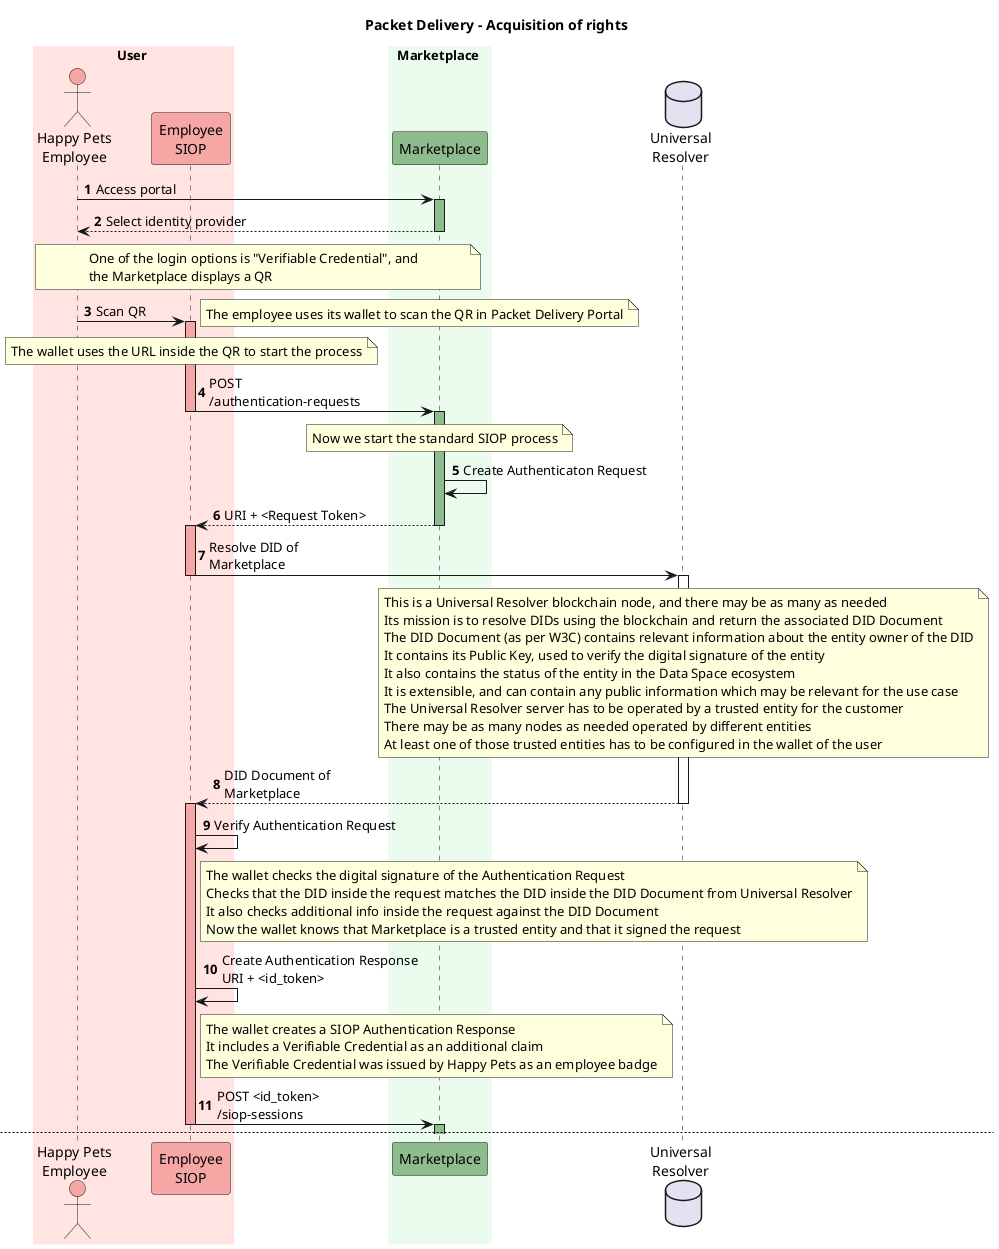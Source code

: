 @startuml vc_acquisition_rights

title Packet Delivery - Acquisition of rights

autonumber 1
skinparam SequenceBoxBorderColor transparent


box User #MistyRose
    actor "Happy Pets\nEmployee" as user #f7a6a6
    participant "Employee\nSIOP" as siop #f7a6a6
endbox


box Marketplace #ebfcef
    participant "Marketplace" as market #DarkSeaGreen
endbox


database "Universal\nResolver" as DIDR


user -> market ++ #DarkSeaGreen: Access portal
market --> user: Select identity provider
deactivate market


note over user, market
    One of the login options is "Verifiable Credential", and
    the Marketplace displays a QR
end note
user -> siop ++ #f7a6a6: Scan QR
note right: The employee uses its wallet to scan the QR in Packet Delivery Portal

note over siop: The wallet uses the URL inside the QR to start the process
siop -> market--++ #DarkSeaGreen:POST \n/authentication-requests
note over market: Now we start the standard SIOP process

market -> market :Create Authenticaton Request
market --> siop --++ #f7a6a6:URI + <Request Token>

siop -> DIDR --++: Resolve DID of\nMarketplace
note over DIDR
    This is a Universal Resolver blockchain node, and there may be as many as needed
    Its mission is to resolve DIDs using the blockchain and return the associated DID Document
    The DID Document (as per W3C) contains relevant information about the entity owner of the DID
    It contains its Public Key, used to verify the digital signature of the entity
    It also contains the status of the entity in the Data Space ecosystem
    It is extensible, and can contain any public information which may be relevant for the use case
    The Universal Resolver server has to be operated by a trusted entity for the customer
    There may be as many nodes as needed operated by different entities
    At least one of those trusted entities has to be configured in the wallet of the user
end note 
DIDR --> siop --++ #f7a6a6: DID Document of\nMarketplace
siop -> siop : Verify Authentication Request
note right siop
    The wallet checks the digital signature of the Authentication Request
    Checks that the DID inside the request matches the DID inside the DID Document from Universal Resolver
    It also checks additional info inside the request against the DID Document
    Now the wallet knows that Marketplace is a trusted entity and that it signed the request
end note

siop -> siop: Create Authentication Response\nURI + <id_token>
note right siop
    The wallet creates a SIOP Authentication Response
    It includes a Verifiable Credential as an additional claim
    The Verifiable Credential was issued by Happy Pets as an employee badge
end note
siop -> market --++ #DarkSeaGreen: POST <id_token>\n/siop-sessions

newpage Packet Delivery - Acquisition of rights (continued)

market -> DIDR --++: Resolve DID of\nPacket Delivery Co
note over DIDR
    This can be a blockchain node of Marketplace or of any entity trusted by it
    For maximum level of trust, the node is operated by Marketplace
    The Verifiable Credential received from the user was signed by Happy Pets and includes its DID
    Marketplace retrieves from blockchain the DID Document for that DID
    Checks the digital signature and other info (eg., status in iShare satellite)
end note
DIDR --> market --++ #DarkSeaGreen: DID Document with public key
market -> market : Verify Authentication Response
note over market
    The VC issued by Happy Pets to its employee includes the Public Key of the SIOP used to sign
    The Public Key of the SIOP was verified when the employee was onboarded by Happy Pets
end note
market -> market : Create Access Token\n<Access Token>
note over market
    Marketplace creates an access token to send to the wallet for
    further access to services
end note
market --> siop ++ #f7a6a6: HTTP 200: <Access Token>
siop --> user -- : Display OK

market -> market: Refresh the Portal

note over market
    The webpage of the Portal is refreshed to
    present the services to the employee
end note

market -> user-- : Select offering\n1. Standard Delivery\n2. Premium Delivery

@enduml
